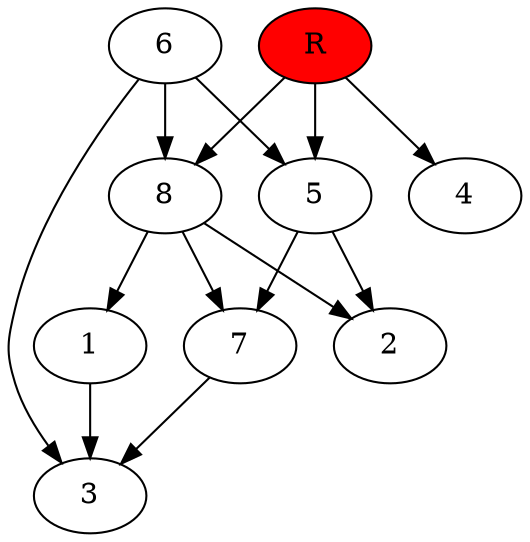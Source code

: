 digraph prb543 {
	1
	2
	3
	4
	5
	6
	7
	8
	R [fillcolor="#ff0000" style=filled]
	1 -> 3
	5 -> 2
	5 -> 7
	6 -> 3
	6 -> 5
	6 -> 8
	7 -> 3
	8 -> 1
	8 -> 2
	8 -> 7
	R -> 4
	R -> 5
	R -> 8
}
